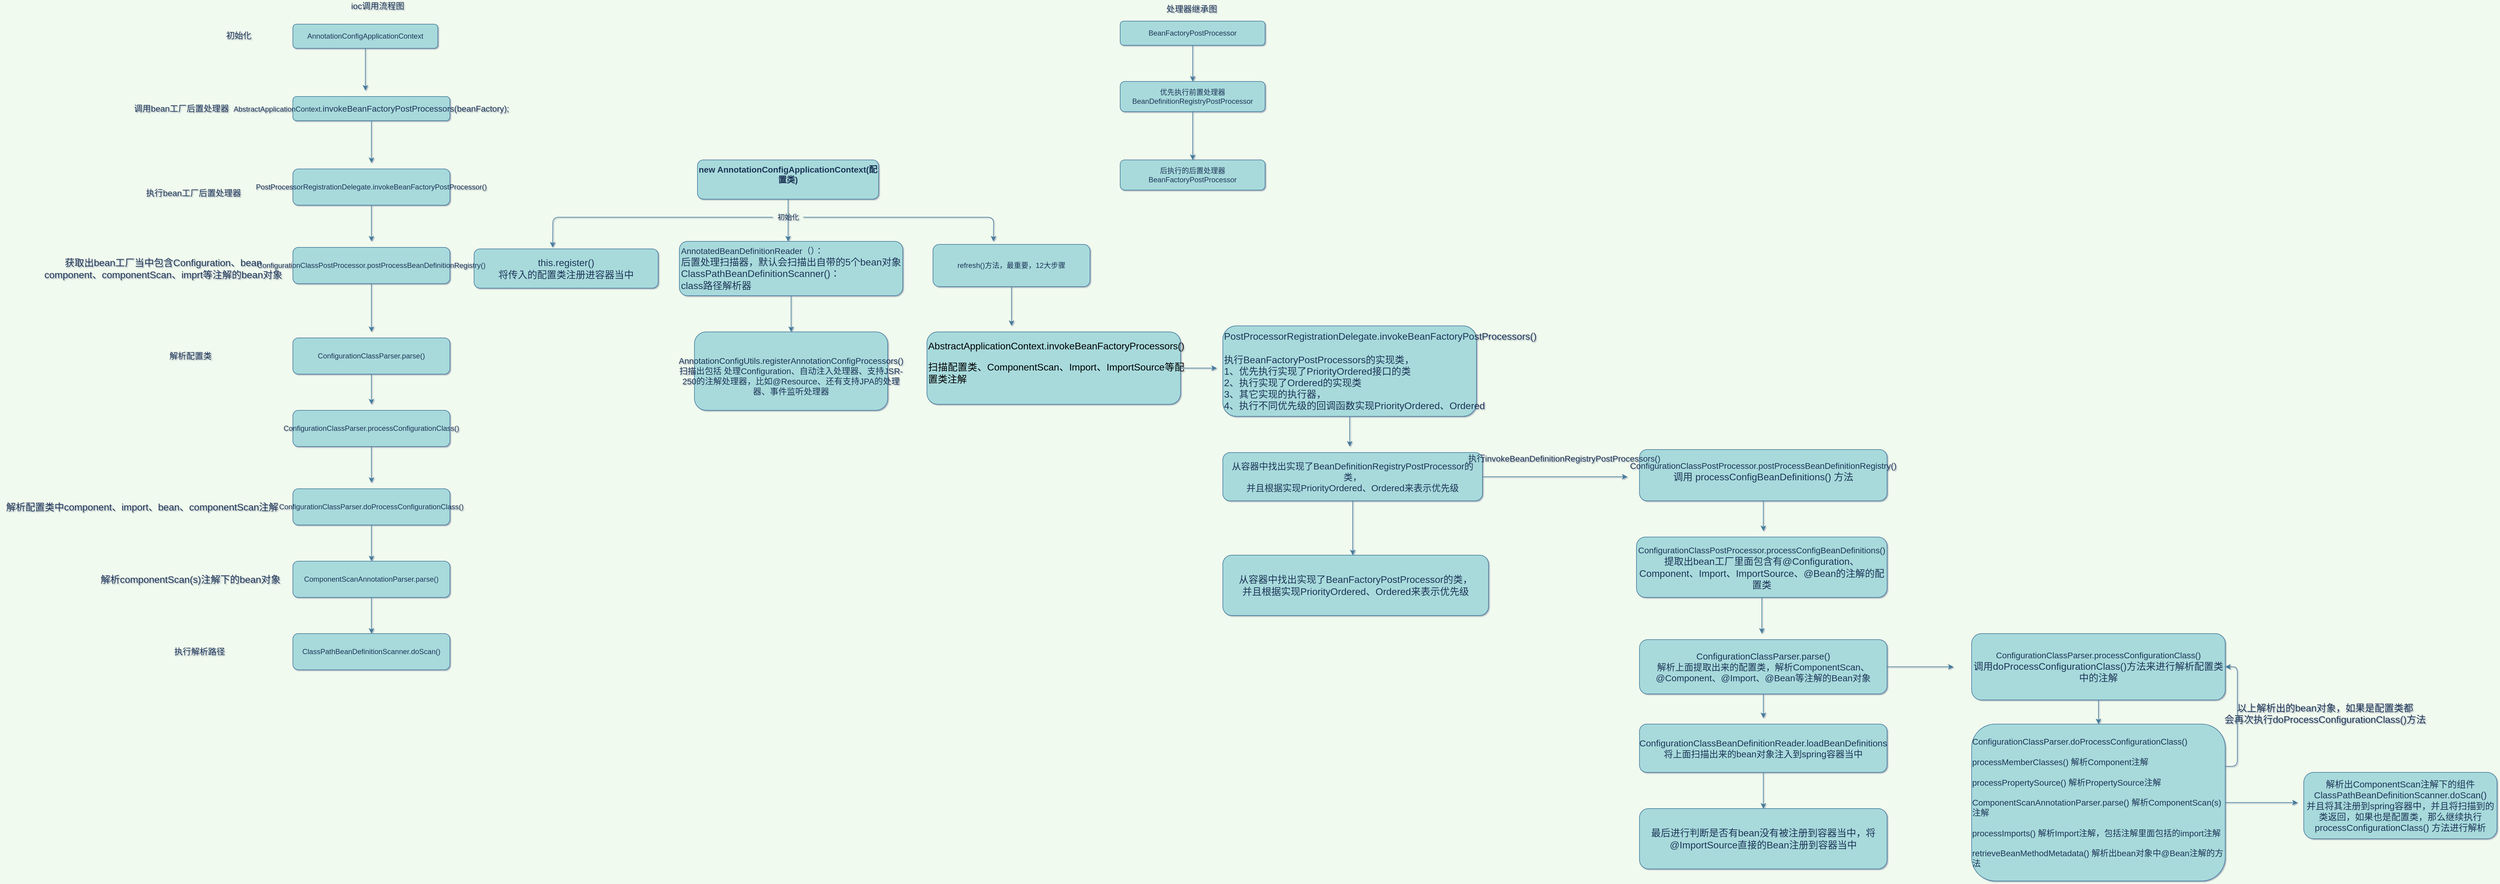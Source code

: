 <mxfile version="13.9.9" type="device"><diagram id="NQ6IeaCkyFpQ1T8XQc-k" name="第 1 页"><mxGraphModel dx="1913" dy="846" grid="1" gridSize="10" guides="1" tooltips="1" connect="1" arrows="1" fold="1" page="1" pageScale="1" pageWidth="827" pageHeight="1169" background="#F1FAEE" math="0" shadow="1"><root><mxCell id="0"/><mxCell id="1" parent="0"/><mxCell id="99-_Z5YhLS26ff8gTsU3-1" style="edgeStyle=orthogonalEdgeStyle;orthogonalLoop=1;jettySize=auto;html=1;labelBackgroundColor=#F1FAEE;strokeColor=#457B9D;fontColor=#1D3557;" parent="1" source="_Fz2WY9Dltw689KbljcK-1" edge="1"><mxGeometry relative="1" as="geometry"><mxPoint x="550" y="670" as="targetPoint"/></mxGeometry></mxCell><mxCell id="_Fz2WY9Dltw689KbljcK-1" value="&lt;font style=&quot;line-height: 120% ; font-size: 14px&quot;&gt;new AnnotationConfigApplicationContext(配置类)&lt;br&gt;&lt;br&gt;&lt;/font&gt;" style="whiteSpace=wrap;html=1;fontStyle=1;align=center;verticalAlign=middle;fillColor=#A8DADC;strokeColor=#457B9D;rounded=1;fontColor=#1D3557;" parent="1" vertex="1"><mxGeometry x="400" y="535" width="300" height="65" as="geometry"/></mxCell><mxCell id="99-_Z5YhLS26ff8gTsU3-6" style="edgeStyle=orthogonalEdgeStyle;orthogonalLoop=1;jettySize=auto;html=1;labelBackgroundColor=#F1FAEE;strokeColor=#457B9D;fontColor=#1D3557;" parent="1" source="_Fz2WY9Dltw689KbljcK-3" edge="1"><mxGeometry relative="1" as="geometry"><mxPoint x="555" y="820" as="targetPoint"/></mxGeometry></mxCell><mxCell id="_Fz2WY9Dltw689KbljcK-3" value="&lt;div style=&quot;text-align: left&quot;&gt;&lt;span&gt;&lt;font style=&quot;font-size: 14px&quot;&gt;AnnotatedBeanDefinitionReader（）：&lt;/font&gt;&lt;/span&gt;&lt;/div&gt;&lt;font size=&quot;3&quot;&gt;后置处理扫描器，默认会扫描出自带的5个bean对象&lt;/font&gt;&lt;div style=&quot;text-align: left&quot;&gt;&lt;span&gt;&lt;font size=&quot;3&quot;&gt;ClassPathBeanDefinitionScanner()：&lt;/font&gt;&lt;/span&gt;&lt;/div&gt;&lt;span&gt;&lt;div style=&quot;text-align: left&quot;&gt;&lt;span&gt;&lt;font size=&quot;3&quot;&gt;class路径解析器&lt;/font&gt;&lt;/span&gt;&lt;/div&gt;&lt;/span&gt;&lt;div style=&quot;text-align: left&quot;&gt;&lt;/div&gt;" style="whiteSpace=wrap;html=1;fillColor=#A8DADC;strokeColor=#457B9D;fontColor=#1D3557;rounded=1;" parent="1" vertex="1"><mxGeometry x="370" y="670" width="370" height="90" as="geometry"/></mxCell><mxCell id="_Fz2WY9Dltw689KbljcK-13" value="&lt;font style=&quot;font-size: 14px&quot;&gt;&lt;br&gt;&lt;span&gt;AnnotationConfigUtils.registerAnnotationConfigProcessors()&lt;/span&gt;&lt;br&gt;扫描出包括 处理Configuration、自动注入处理器、支持JSR-250的注解处理器，比如@Resource、还有支持JPA的处理器、事件监听处理器&lt;/font&gt;" style="whiteSpace=wrap;html=1;fillColor=#A8DADC;strokeColor=#457B9D;fontColor=#1D3557;rounded=1;" parent="1" vertex="1"><mxGeometry x="395" y="820" width="320" height="130" as="geometry"/></mxCell><mxCell id="_Fz2WY9Dltw689KbljcK-15" value="&lt;span style=&quot;font-size: 16px;&quot;&gt;this.register()&lt;/span&gt;&lt;br style=&quot;font-size: 16px;&quot;&gt;将传入的配置类注册进容器当中" style="whiteSpace=wrap;html=1;fillColor=#A8DADC;strokeColor=#457B9D;fontColor=#1D3557;rounded=1;fontSize=16;" parent="1" vertex="1"><mxGeometry x="30" y="682.5" width="305" height="65" as="geometry"/></mxCell><mxCell id="99-_Z5YhLS26ff8gTsU3-5" style="edgeStyle=orthogonalEdgeStyle;orthogonalLoop=1;jettySize=auto;html=1;labelBackgroundColor=#F1FAEE;strokeColor=#457B9D;fontColor=#1D3557;" parent="1" source="_Fz2WY9Dltw689KbljcK-5" edge="1"><mxGeometry relative="1" as="geometry"><mxPoint x="890" y="670" as="targetPoint"/></mxGeometry></mxCell><mxCell id="99-_Z5YhLS26ff8gTsU3-7" style="edgeStyle=orthogonalEdgeStyle;orthogonalLoop=1;jettySize=auto;html=1;labelBackgroundColor=#F1FAEE;strokeColor=#457B9D;fontColor=#1D3557;" parent="1" source="_Fz2WY9Dltw689KbljcK-5" edge="1"><mxGeometry relative="1" as="geometry"><mxPoint x="160" y="680" as="targetPoint"/></mxGeometry></mxCell><mxCell id="_Fz2WY9Dltw689KbljcK-5" value="初始化" style="text;html=1;align=center;verticalAlign=middle;resizable=0;points=[];autosize=1;fontColor=#1D3557;rounded=1;" parent="1" vertex="1"><mxGeometry x="525" y="620" width="50" height="20" as="geometry"/></mxCell><mxCell id="99-_Z5YhLS26ff8gTsU3-8" style="edgeStyle=orthogonalEdgeStyle;orthogonalLoop=1;jettySize=auto;html=1;labelBackgroundColor=#F1FAEE;strokeColor=#457B9D;fontColor=#1D3557;" parent="1" source="_Fz2WY9Dltw689KbljcK-25" edge="1"><mxGeometry relative="1" as="geometry"><mxPoint x="920" y="810" as="targetPoint"/></mxGeometry></mxCell><mxCell id="_Fz2WY9Dltw689KbljcK-25" value="&lt;font&gt;refresh()方法，最重要，12大步骤&lt;br&gt;&lt;/font&gt;" style="whiteSpace=wrap;html=1;fillColor=#A8DADC;strokeColor=#457B9D;rounded=1;fontColor=#1D3557;" parent="1" vertex="1"><mxGeometry x="790" y="675" width="260" height="70" as="geometry"/></mxCell><mxCell id="99-_Z5YhLS26ff8gTsU3-11" style="edgeStyle=orthogonalEdgeStyle;orthogonalLoop=1;jettySize=auto;html=1;labelBackgroundColor=#F1FAEE;strokeColor=#457B9D;fontColor=#1D3557;" parent="1" source="_Fz2WY9Dltw689KbljcK-27" edge="1"><mxGeometry relative="1" as="geometry"><mxPoint x="1260" y="880" as="targetPoint"/></mxGeometry></mxCell><mxCell id="_Fz2WY9Dltw689KbljcK-27" value="&lt;p style=&quot;text-align: justify ; font-size: 16px&quot;&gt;&lt;font color=&quot;#000000&quot;&gt;&lt;span style=&quot;font-size: 16px&quot;&gt;AbstractApplicationContext.invokeBeanFactoryProcessors()&lt;/span&gt;&lt;span style=&quot;font-size: 16px&quot;&gt;&lt;font style=&quot;font-size: 16px&quot;&gt;&lt;br style=&quot;font-size: 16px&quot;&gt;&lt;/font&gt;&lt;/span&gt;&lt;/font&gt;&lt;/p&gt;&lt;p style=&quot;text-align: justify ; font-size: 16px&quot;&gt;&lt;font style=&quot;font-size: 16px&quot; color=&quot;#000000&quot;&gt;&lt;span style=&quot;font-size: 16px&quot;&gt;扫描配置类、ComponentScan、Import、ImportSource等配置类注解&lt;/span&gt;&lt;/font&gt;&lt;/p&gt;&lt;div style=&quot;text-align: justify ; font-size: 16px&quot;&gt;&lt;font color=&quot;#cc7832&quot; style=&quot;font-size: 16px&quot;&gt;&lt;br style=&quot;font-size: 16px&quot;&gt;&lt;/font&gt;&lt;/div&gt;" style="whiteSpace=wrap;html=1;strokeColor=#457B9D;align=left;fillColor=#A8DADC;fontColor=#1D3557;rounded=1;verticalAlign=middle;fontSize=16;" parent="1" vertex="1"><mxGeometry x="780" y="820" width="420" height="120" as="geometry"/></mxCell><mxCell id="99-_Z5YhLS26ff8gTsU3-12" style="edgeStyle=orthogonalEdgeStyle;orthogonalLoop=1;jettySize=auto;html=1;labelBackgroundColor=#F1FAEE;strokeColor=#457B9D;fontColor=#1D3557;" parent="1" source="_Fz2WY9Dltw689KbljcK-29" edge="1"><mxGeometry relative="1" as="geometry"><mxPoint x="1480" y="1010" as="targetPoint"/></mxGeometry></mxCell><mxCell id="_Fz2WY9Dltw689KbljcK-29" value="&lt;span style=&quot;font-size: 16px; text-align: center;&quot;&gt;PostProcessorRegistrationDelegate.invokeBeanFactoryPostProcessors()&lt;br style=&quot;font-size: 16px;&quot;&gt;&lt;/span&gt;&lt;span style=&quot;font-size: 16px;&quot;&gt;&lt;br style=&quot;font-size: 16px;&quot;&gt;执行BeanFactoryPostProcessors的实现类，&lt;br style=&quot;font-size: 16px;&quot;&gt;1、优先执行实现了PriorityOrdered接口的类&lt;br style=&quot;font-size: 16px;&quot;&gt;2、执行实现了Ordered的实现类&lt;br style=&quot;font-size: 16px;&quot;&gt;&lt;div style=&quot;font-size: 16px;&quot;&gt;&lt;span style=&quot;font-size: 16px;&quot;&gt;3、其它实现的执行器，&lt;/span&gt;&lt;/div&gt;&lt;/span&gt;&lt;span style=&quot;font-size: 16px;&quot;&gt;&lt;div style=&quot;font-size: 16px;&quot;&gt;&lt;span style=&quot;font-size: 16px;&quot;&gt;4、执行不同优先级的回调函数实现PriorityOrdered、Ordered&lt;/span&gt;&lt;/div&gt;&lt;/span&gt;" style="whiteSpace=wrap;html=1;align=left;fillColor=#A8DADC;strokeColor=#457B9D;fontColor=#1D3557;rounded=1;fontSize=16;" parent="1" vertex="1"><mxGeometry x="1270" y="810" width="420" height="150" as="geometry"/></mxCell><mxCell id="99-_Z5YhLS26ff8gTsU3-13" style="edgeStyle=orthogonalEdgeStyle;orthogonalLoop=1;jettySize=auto;html=1;labelBackgroundColor=#F1FAEE;strokeColor=#457B9D;fontColor=#1D3557;" parent="1" source="_Fz2WY9Dltw689KbljcK-31" edge="1"><mxGeometry relative="1" as="geometry"><mxPoint x="1940" y="1060" as="targetPoint"/></mxGeometry></mxCell><mxCell id="99-_Z5YhLS26ff8gTsU3-28" style="edgeStyle=orthogonalEdgeStyle;orthogonalLoop=1;jettySize=auto;html=1;labelBackgroundColor=#F1FAEE;strokeColor=#457B9D;fontColor=#1D3557;" parent="1" source="_Fz2WY9Dltw689KbljcK-31" edge="1"><mxGeometry relative="1" as="geometry"><mxPoint x="1485" y="1190.0" as="targetPoint"/></mxGeometry></mxCell><mxCell id="_Fz2WY9Dltw689KbljcK-31" value="&lt;span style=&quot;font-size: 15px;&quot;&gt;从容器中找出实现了BeanDefinitionRegistryPostProcessor的类，&lt;br style=&quot;font-size: 15px;&quot;&gt;并且根据实现PriorityOrdered、Ordered来表示优先级&lt;br style=&quot;font-size: 15px;&quot;&gt;&lt;/span&gt;" style="whiteSpace=wrap;html=1;fillColor=#A8DADC;strokeColor=#457B9D;fontColor=#1D3557;rounded=1;fontSize=15;" parent="1" vertex="1"><mxGeometry x="1270" y="1020" width="430" height="80" as="geometry"/></mxCell><mxCell id="99-_Z5YhLS26ff8gTsU3-15" style="edgeStyle=orthogonalEdgeStyle;orthogonalLoop=1;jettySize=auto;html=1;labelBackgroundColor=#F1FAEE;strokeColor=#457B9D;fontColor=#1D3557;" parent="1" source="_Fz2WY9Dltw689KbljcK-35" edge="1"><mxGeometry relative="1" as="geometry"><mxPoint x="2165" y="1150" as="targetPoint"/></mxGeometry></mxCell><mxCell id="_Fz2WY9Dltw689KbljcK-35" value="&lt;span&gt;&lt;font style=&quot;font-size: 14px&quot;&gt;ConfigurationClassPostProcessor.postProcessBeanDefinitionRegistry()&lt;/font&gt;&lt;/span&gt;&lt;span&gt;&lt;font size=&quot;3&quot;&gt;&lt;br&gt;调用 processConfigBeanDefinitions() 方法&lt;/font&gt;&lt;br&gt;&lt;br&gt;&lt;/span&gt;" style="whiteSpace=wrap;html=1;fillColor=#A8DADC;strokeColor=#457B9D;fontColor=#1D3557;rounded=1;" parent="1" vertex="1"><mxGeometry x="1960" y="1015" width="410" height="85" as="geometry"/></mxCell><mxCell id="99-_Z5YhLS26ff8gTsU3-16" style="edgeStyle=orthogonalEdgeStyle;orthogonalLoop=1;jettySize=auto;html=1;labelBackgroundColor=#F1FAEE;strokeColor=#457B9D;fontColor=#1D3557;" parent="1" source="_Fz2WY9Dltw689KbljcK-37" edge="1"><mxGeometry relative="1" as="geometry"><mxPoint x="2162.5" y="1320" as="targetPoint"/></mxGeometry></mxCell><mxCell id="_Fz2WY9Dltw689KbljcK-37" value="&lt;span&gt;&lt;font style=&quot;font-size: 14px&quot;&gt;ConfigurationClassPostProcessor.processConfigBeanDefinitions()&lt;/font&gt;&lt;/span&gt;&lt;span&gt;&lt;font size=&quot;3&quot;&gt;&lt;br&gt;提取出bean工厂里面包含有@Configuration、Component、Import、ImportSource、@Bean的注解的配置类&lt;/font&gt;&lt;br&gt;&lt;/span&gt;" style="whiteSpace=wrap;html=1;fillColor=#A8DADC;strokeColor=#457B9D;fontColor=#1D3557;rounded=1;" parent="1" vertex="1"><mxGeometry x="1955" y="1160" width="415" height="100" as="geometry"/></mxCell><mxCell id="99-_Z5YhLS26ff8gTsU3-17" style="edgeStyle=orthogonalEdgeStyle;orthogonalLoop=1;jettySize=auto;html=1;labelBackgroundColor=#F1FAEE;strokeColor=#457B9D;fontColor=#1D3557;" parent="1" source="_Fz2WY9Dltw689KbljcK-39" edge="1"><mxGeometry relative="1" as="geometry"><mxPoint x="2165" y="1460" as="targetPoint"/></mxGeometry></mxCell><mxCell id="99-_Z5YhLS26ff8gTsU3-19" style="edgeStyle=orthogonalEdgeStyle;orthogonalLoop=1;jettySize=auto;html=1;labelBackgroundColor=#F1FAEE;strokeColor=#457B9D;fontColor=#1D3557;" parent="1" source="_Fz2WY9Dltw689KbljcK-39" edge="1"><mxGeometry relative="1" as="geometry"><mxPoint x="2480" y="1375" as="targetPoint"/></mxGeometry></mxCell><mxCell id="_Fz2WY9Dltw689KbljcK-39" value="&lt;span style=&quot;font-size: 15px;&quot;&gt;&lt;font style=&quot;font-size: 15px;&quot;&gt;ConfigurationClassParser.parse()&lt;br style=&quot;font-size: 15px;&quot;&gt;&lt;/font&gt;&lt;/span&gt;&lt;span style=&quot;font-size: 15px;&quot;&gt;&lt;font style=&quot;font-size: 15px;&quot;&gt;解析上面提取出来的配置类，解析ComponentScan、@Component、@Import、@Bean等注解的Bean对象&lt;/font&gt;&lt;br style=&quot;font-size: 15px;&quot;&gt;&lt;/span&gt;" style="whiteSpace=wrap;html=1;fillColor=#A8DADC;strokeColor=#457B9D;fontColor=#1D3557;rounded=1;fontSize=15;" parent="1" vertex="1"><mxGeometry x="1960" y="1330" width="410" height="90" as="geometry"/></mxCell><mxCell id="99-_Z5YhLS26ff8gTsU3-21" style="edgeStyle=orthogonalEdgeStyle;orthogonalLoop=1;jettySize=auto;html=1;entryX=0.5;entryY=0;entryDx=0;entryDy=0;labelBackgroundColor=#F1FAEE;strokeColor=#457B9D;fontColor=#1D3557;" parent="1" source="_Fz2WY9Dltw689KbljcK-41" target="_Fz2WY9Dltw689KbljcK-62" edge="1"><mxGeometry relative="1" as="geometry"/></mxCell><mxCell id="_Fz2WY9Dltw689KbljcK-41" value="&lt;font style=&quot;font-size: 14px&quot;&gt;ConfigurationClassParser.processConfigurationClass()&lt;br&gt;&lt;/font&gt;&lt;span&gt;&lt;font size=&quot;3&quot;&gt;调用doProcessConfigurationClass()方法来进行解析配置类中的注解&lt;/font&gt;&lt;br&gt;&lt;/span&gt;" style="whiteSpace=wrap;html=1;fillColor=#A8DADC;strokeColor=#457B9D;fontColor=#1D3557;rounded=1;" parent="1" vertex="1"><mxGeometry x="2510" y="1320" width="420" height="110" as="geometry"/></mxCell><mxCell id="99-_Z5YhLS26ff8gTsU3-20" style="edgeStyle=orthogonalEdgeStyle;orthogonalLoop=1;jettySize=auto;html=1;entryX=1;entryY=0.5;entryDx=0;entryDy=0;labelBackgroundColor=#F1FAEE;strokeColor=#457B9D;fontColor=#1D3557;" parent="1" source="_Fz2WY9Dltw689KbljcK-62" target="_Fz2WY9Dltw689KbljcK-41" edge="1"><mxGeometry relative="1" as="geometry"><Array as="points"><mxPoint x="2950" y="1540"/><mxPoint x="2950" y="1375"/></Array></mxGeometry></mxCell><mxCell id="99-_Z5YhLS26ff8gTsU3-24" style="edgeStyle=orthogonalEdgeStyle;orthogonalLoop=1;jettySize=auto;html=1;labelBackgroundColor=#F1FAEE;strokeColor=#457B9D;fontColor=#1D3557;" parent="1" source="_Fz2WY9Dltw689KbljcK-62" edge="1"><mxGeometry relative="1" as="geometry"><mxPoint x="3050" y="1600" as="targetPoint"/></mxGeometry></mxCell><mxCell id="_Fz2WY9Dltw689KbljcK-62" value="&lt;div style=&quot;text-align: left ; font-size: 14px&quot;&gt;&lt;span style=&quot;font-size: 14px ; font-family: &amp;#34;helvetica&amp;#34;&quot;&gt;ConfigurationClassParser.doProcessConfigurationClass()&lt;/span&gt;&lt;/div&gt;&lt;div style=&quot;text-align: left ; font-size: 14px&quot;&gt;&lt;span style=&quot;font-size: 14px ; font-family: &amp;#34;helvetica&amp;#34;&quot;&gt;&lt;br style=&quot;font-size: 14px&quot;&gt;&lt;/span&gt;&lt;/div&gt;&lt;div style=&quot;text-align: left ; font-size: 14px&quot;&gt;&lt;span style=&quot;font-size: 14px ; font-family: &amp;#34;helvetica&amp;#34;&quot;&gt;processMemberClasses() 解析Component注解&lt;/span&gt;&lt;/div&gt;&lt;div style=&quot;text-align: left ; font-size: 14px&quot;&gt;&lt;span style=&quot;font-size: 14px ; font-family: &amp;#34;helvetica&amp;#34;&quot;&gt;&lt;br style=&quot;font-size: 14px&quot;&gt;&lt;/span&gt;&lt;/div&gt;&lt;div style=&quot;text-align: left ; font-size: 14px&quot;&gt;&lt;span style=&quot;font-size: 14px ; font-family: &amp;#34;helvetica&amp;#34;&quot;&gt;processPropertySource() 解析PropertySource注解&lt;/span&gt;&lt;/div&gt;&lt;div style=&quot;text-align: left ; font-size: 14px&quot;&gt;&lt;span style=&quot;font-size: 14px ; font-family: &amp;#34;helvetica&amp;#34;&quot;&gt;&lt;br style=&quot;font-size: 14px&quot;&gt;&lt;/span&gt;&lt;/div&gt;&lt;div style=&quot;text-align: left ; font-size: 14px&quot;&gt;&lt;span style=&quot;font-size: 14px ; font-family: &amp;#34;helvetica&amp;#34;&quot;&gt;ComponentScanAnnotationParser.parse() 解析ComponentScan(s)注解&lt;/span&gt;&lt;/div&gt;&lt;div style=&quot;text-align: left ; font-size: 14px&quot;&gt;&lt;span style=&quot;font-size: 14px ; font-family: &amp;#34;helvetica&amp;#34;&quot;&gt;&lt;br style=&quot;font-size: 14px&quot;&gt;&lt;/span&gt;&lt;/div&gt;&lt;div style=&quot;text-align: left ; font-size: 14px&quot;&gt;&lt;span style=&quot;font-size: 14px ; font-family: &amp;#34;helvetica&amp;#34;&quot;&gt;processImports() 解析Import注解，包括注解里面包括的import注解&lt;/span&gt;&lt;br style=&quot;font-size: 14px&quot;&gt;&lt;/div&gt;&lt;div style=&quot;text-align: left ; font-size: 14px&quot;&gt;&lt;span style=&quot;font-size: 14px ; font-family: &amp;#34;helvetica&amp;#34;&quot;&gt;&lt;br style=&quot;font-size: 14px&quot;&gt;&lt;/span&gt;&lt;/div&gt;&lt;div style=&quot;text-align: left ; font-size: 14px&quot;&gt;&lt;span style=&quot;font-size: 14px&quot;&gt;&lt;font face=&quot;helvetica&quot; style=&quot;font-size: 14px&quot;&gt;&lt;span style=&quot;font-size: 14px&quot;&gt;retrieveBeanMethodMetadata() 解析出bean对象中@Bean注解的方法&lt;/span&gt;&lt;/font&gt;&lt;/span&gt;&lt;/div&gt;" style="whiteSpace=wrap;html=1;fillColor=#A8DADC;strokeColor=#457B9D;fontColor=#1D3557;rounded=1;fontSize=14;" parent="1" vertex="1"><mxGeometry x="2510" y="1470" width="420" height="260" as="geometry"/></mxCell><mxCell id="99-_Z5YhLS26ff8gTsU3-18" style="edgeStyle=orthogonalEdgeStyle;orthogonalLoop=1;jettySize=auto;html=1;entryX=0.5;entryY=0;entryDx=0;entryDy=0;labelBackgroundColor=#F1FAEE;strokeColor=#457B9D;fontColor=#1D3557;" parent="1" source="_Fz2WY9Dltw689KbljcK-77" target="_Fz2WY9Dltw689KbljcK-80" edge="1"><mxGeometry relative="1" as="geometry"/></mxCell><mxCell id="_Fz2WY9Dltw689KbljcK-77" value="&lt;span style=&quot;font-size: 15px;&quot;&gt;ConfigurationClassBeanDefinitionReader.loadBeanDefinitions&lt;br style=&quot;font-size: 15px;&quot;&gt;&lt;/span&gt;&lt;span style=&quot;font-size: 15px;&quot;&gt;将上面扫描出来的bean对象注入到spring容器当中&lt;br style=&quot;font-size: 15px;&quot;&gt;&lt;/span&gt;" style="whiteSpace=wrap;html=1;fillColor=#A8DADC;strokeColor=#457B9D;fontColor=#1D3557;rounded=1;fontSize=15;" parent="1" vertex="1"><mxGeometry x="1960" y="1470" width="410" height="80" as="geometry"/></mxCell><mxCell id="_Fz2WY9Dltw689KbljcK-80" value="&lt;span style=&quot;font-size: 16px;&quot;&gt;最后进行判断是否有bean没有被注册到容器当中，将@ImportSource直接的Bean注册到容器当中&lt;br style=&quot;font-size: 16px;&quot;&gt;&lt;/span&gt;" style="whiteSpace=wrap;html=1;fillColor=#A8DADC;strokeColor=#457B9D;fontColor=#1D3557;rounded=1;fontSize=16;" parent="1" vertex="1"><mxGeometry x="1960" y="1610" width="410" height="100" as="geometry"/></mxCell><mxCell id="99-_Z5YhLS26ff8gTsU3-26" style="edgeStyle=orthogonalEdgeStyle;orthogonalLoop=1;jettySize=auto;html=1;labelBackgroundColor=#F1FAEE;strokeColor=#457B9D;fontColor=#1D3557;" parent="1" source="PdfC0LLTpXP564jbun2s-30" edge="1"><mxGeometry relative="1" as="geometry"><mxPoint x="1220" y="405" as="targetPoint"/></mxGeometry></mxCell><mxCell id="PdfC0LLTpXP564jbun2s-30" value="BeanFactoryPostProcessor" style="whiteSpace=wrap;html=1;fillColor=#A8DADC;strokeColor=#457B9D;fontColor=#1D3557;rounded=1;" parent="1" vertex="1"><mxGeometry x="1100" y="305" width="240" height="40" as="geometry"/></mxCell><mxCell id="99-_Z5YhLS26ff8gTsU3-14" value="执行invokeBeanDefinitionRegistryPostProcessors()" style="text;html=1;align=center;verticalAlign=middle;resizable=0;points=[];autosize=1;fontColor=#1D3557;rounded=1;fontSize=14;" parent="1" vertex="1"><mxGeometry x="1670" y="1020" width="330" height="20" as="geometry"/></mxCell><mxCell id="99-_Z5YhLS26ff8gTsU3-23" value="&lt;br&gt;&lt;span style=&quot;font-size: medium ; text-align: left&quot;&gt;以上解析出的bean对象，如果是配置类都&lt;br&gt;会再次执行doProcessConfigurationClass()方法&lt;/span&gt;" style="text;html=1;align=center;verticalAlign=middle;resizable=0;points=[];autosize=1;fontColor=#1D3557;rounded=1;" parent="1" vertex="1"><mxGeometry x="2920" y="1420" width="350" height="50" as="geometry"/></mxCell><mxCell id="99-_Z5YhLS26ff8gTsU3-25" value="解析出ComponentScan注解下的组件ClassPathBeanDefinitionScanner.doScan()&lt;br style=&quot;font-size: 15px;&quot;&gt;并且将其注册到spring容器中，并且将扫描到的类返回，如果也是配置类，那么继续执行processConfigurationClass() 方法进行解析" style="whiteSpace=wrap;html=1;fillColor=#A8DADC;strokeColor=#457B9D;fontColor=#1D3557;rounded=1;fontSize=15;" parent="1" vertex="1"><mxGeometry x="3060" y="1550" width="320" height="110" as="geometry"/></mxCell><mxCell id="99-_Z5YhLS26ff8gTsU3-30" style="edgeStyle=orthogonalEdgeStyle;orthogonalLoop=1;jettySize=auto;html=1;labelBackgroundColor=#F1FAEE;strokeColor=#457B9D;fontColor=#1D3557;" parent="1" source="99-_Z5YhLS26ff8gTsU3-27" edge="1"><mxGeometry relative="1" as="geometry"><mxPoint x="1220" y="535" as="targetPoint"/></mxGeometry></mxCell><mxCell id="99-_Z5YhLS26ff8gTsU3-27" value="优先执行前置处理器&lt;br&gt;BeanDefinitionRegistryPostProcessor" style="whiteSpace=wrap;html=1;fillColor=#A8DADC;strokeColor=#457B9D;fontColor=#1D3557;rounded=1;" parent="1" vertex="1"><mxGeometry x="1100" y="405" width="240" height="50" as="geometry"/></mxCell><mxCell id="99-_Z5YhLS26ff8gTsU3-29" value="&lt;span style=&quot;font-size: 16px;&quot;&gt;从容器中找出实现了BeanFactoryPostProcessor的类，&lt;/span&gt;&lt;br style=&quot;font-size: 16px;&quot;&gt;&lt;span style=&quot;font-size: 16px;&quot;&gt;并且根据实现PriorityOrdered、Ordered来表示优先级&lt;/span&gt;" style="whiteSpace=wrap;html=1;fillColor=#A8DADC;strokeColor=#457B9D;fontColor=#1D3557;rounded=1;fontSize=16;" parent="1" vertex="1"><mxGeometry x="1270" y="1190" width="440" height="100" as="geometry"/></mxCell><mxCell id="99-_Z5YhLS26ff8gTsU3-31" value="后执行的后置处理器&lt;br&gt;BeanFactoryPostProcessor" style="whiteSpace=wrap;html=1;fillColor=#A8DADC;strokeColor=#457B9D;fontColor=#1D3557;rounded=1;" parent="1" vertex="1"><mxGeometry x="1100" y="535" width="240" height="50" as="geometry"/></mxCell><mxCell id="99-_Z5YhLS26ff8gTsU3-40" style="edgeStyle=orthogonalEdgeStyle;orthogonalLoop=1;jettySize=auto;html=1;labelBackgroundColor=#F1FAEE;strokeColor=#457B9D;fontColor=#1D3557;" parent="1" source="99-_Z5YhLS26ff8gTsU3-33" edge="1"><mxGeometry relative="1" as="geometry"><mxPoint x="-150" y="420" as="targetPoint"/></mxGeometry></mxCell><mxCell id="99-_Z5YhLS26ff8gTsU3-33" value="AnnotationConfigApplicationContext" style="whiteSpace=wrap;html=1;fillColor=#A8DADC;strokeColor=#457B9D;fontColor=#1D3557;rounded=1;" parent="1" vertex="1"><mxGeometry x="-270" y="310" width="240" height="40" as="geometry"/></mxCell><mxCell id="99-_Z5YhLS26ff8gTsU3-34" value="&lt;font style=&quot;font-size: 14px&quot;&gt;处理器继承图&lt;/font&gt;" style="text;html=1;align=center;verticalAlign=middle;resizable=0;points=[];autosize=1;fontColor=#1D3557;rounded=1;" parent="1" vertex="1"><mxGeometry x="1168" y="275" width="100" height="20" as="geometry"/></mxCell><mxCell id="99-_Z5YhLS26ff8gTsU3-35" value="&lt;font style=&quot;font-size: 14px&quot;&gt;ioc调用流程图&lt;/font&gt;" style="text;html=1;align=center;verticalAlign=middle;resizable=0;points=[];autosize=1;fontColor=#1D3557;rounded=1;" parent="1" vertex="1"><mxGeometry x="-180" y="270" width="100" height="20" as="geometry"/></mxCell><mxCell id="99-_Z5YhLS26ff8gTsU3-43" style="edgeStyle=orthogonalEdgeStyle;orthogonalLoop=1;jettySize=auto;html=1;labelBackgroundColor=#F1FAEE;strokeColor=#457B9D;fontColor=#1D3557;" parent="1" source="99-_Z5YhLS26ff8gTsU3-39" edge="1"><mxGeometry relative="1" as="geometry"><mxPoint x="-140" y="540" as="targetPoint"/></mxGeometry></mxCell><mxCell id="99-_Z5YhLS26ff8gTsU3-39" value="AbstractApplicationContext.&lt;span style=&quot;font-size: 14px&quot;&gt;invokeBeanFactoryPostProcessors(beanFactory);&lt;/span&gt;" style="whiteSpace=wrap;html=1;fillColor=#A8DADC;strokeColor=#457B9D;fontColor=#1D3557;rounded=1;" parent="1" vertex="1"><mxGeometry x="-270" y="430" width="260" height="40" as="geometry"/></mxCell><mxCell id="99-_Z5YhLS26ff8gTsU3-44" style="edgeStyle=orthogonalEdgeStyle;orthogonalLoop=1;jettySize=auto;html=1;labelBackgroundColor=#F1FAEE;strokeColor=#457B9D;fontColor=#1D3557;" parent="1" source="99-_Z5YhLS26ff8gTsU3-42" edge="1"><mxGeometry relative="1" as="geometry"><mxPoint x="-140" y="670" as="targetPoint"/></mxGeometry></mxCell><mxCell id="99-_Z5YhLS26ff8gTsU3-42" value="PostProcessorRegistrationDelegate.invokeBeanFactoryPostProcessor()" style="whiteSpace=wrap;html=1;fillColor=#A8DADC;strokeColor=#457B9D;fontColor=#1D3557;rounded=1;" parent="1" vertex="1"><mxGeometry x="-270" y="550" width="260" height="60" as="geometry"/></mxCell><mxCell id="99-_Z5YhLS26ff8gTsU3-46" style="edgeStyle=orthogonalEdgeStyle;orthogonalLoop=1;jettySize=auto;html=1;labelBackgroundColor=#F1FAEE;strokeColor=#457B9D;fontColor=#1D3557;" parent="1" source="99-_Z5YhLS26ff8gTsU3-45" edge="1"><mxGeometry relative="1" as="geometry"><mxPoint x="-140" y="820" as="targetPoint"/></mxGeometry></mxCell><mxCell id="99-_Z5YhLS26ff8gTsU3-45" value="ConfigurationClassPostProcessor.postProcessBeanDefinitionRegistry()" style="whiteSpace=wrap;html=1;fillColor=#A8DADC;strokeColor=#457B9D;fontColor=#1D3557;rounded=1;" parent="1" vertex="1"><mxGeometry x="-270" y="680" width="260" height="60" as="geometry"/></mxCell><mxCell id="99-_Z5YhLS26ff8gTsU3-49" style="edgeStyle=orthogonalEdgeStyle;orthogonalLoop=1;jettySize=auto;html=1;labelBackgroundColor=#F1FAEE;strokeColor=#457B9D;fontColor=#1D3557;" parent="1" source="99-_Z5YhLS26ff8gTsU3-47" edge="1"><mxGeometry relative="1" as="geometry"><mxPoint x="-140" y="940" as="targetPoint"/></mxGeometry></mxCell><mxCell id="99-_Z5YhLS26ff8gTsU3-47" value="ConfigurationClassParser.parse()" style="whiteSpace=wrap;html=1;fillColor=#A8DADC;strokeColor=#457B9D;fontColor=#1D3557;rounded=1;" parent="1" vertex="1"><mxGeometry x="-270" y="830" width="260" height="60" as="geometry"/></mxCell><mxCell id="99-_Z5YhLS26ff8gTsU3-51" style="edgeStyle=orthogonalEdgeStyle;orthogonalLoop=1;jettySize=auto;html=1;labelBackgroundColor=#F1FAEE;strokeColor=#457B9D;fontColor=#1D3557;" parent="1" source="99-_Z5YhLS26ff8gTsU3-48" edge="1"><mxGeometry relative="1" as="geometry"><mxPoint x="-140" y="1070" as="targetPoint"/></mxGeometry></mxCell><mxCell id="99-_Z5YhLS26ff8gTsU3-48" value="ConfigurationClassParser.processConfigurationClass()" style="whiteSpace=wrap;html=1;fillColor=#A8DADC;strokeColor=#457B9D;fontColor=#1D3557;rounded=1;" parent="1" vertex="1"><mxGeometry x="-270" y="950" width="260" height="60" as="geometry"/></mxCell><mxCell id="99-_Z5YhLS26ff8gTsU3-52" style="edgeStyle=orthogonalEdgeStyle;orthogonalLoop=1;jettySize=auto;html=1;labelBackgroundColor=#F1FAEE;strokeColor=#457B9D;fontColor=#1D3557;" parent="1" source="99-_Z5YhLS26ff8gTsU3-50" edge="1"><mxGeometry relative="1" as="geometry"><mxPoint x="-140" y="1200" as="targetPoint"/></mxGeometry></mxCell><mxCell id="99-_Z5YhLS26ff8gTsU3-50" value="ConfigurationClassParser.doProcessConfigurationClass()" style="whiteSpace=wrap;html=1;fillColor=#A8DADC;strokeColor=#457B9D;fontColor=#1D3557;rounded=1;" parent="1" vertex="1"><mxGeometry x="-270" y="1080" width="260" height="60" as="geometry"/></mxCell><mxCell id="99-_Z5YhLS26ff8gTsU3-55" style="edgeStyle=orthogonalEdgeStyle;orthogonalLoop=1;jettySize=auto;html=1;entryX=0.5;entryY=0;entryDx=0;entryDy=0;labelBackgroundColor=#F1FAEE;strokeColor=#457B9D;fontColor=#1D3557;" parent="1" source="99-_Z5YhLS26ff8gTsU3-53" target="99-_Z5YhLS26ff8gTsU3-54" edge="1"><mxGeometry relative="1" as="geometry"/></mxCell><mxCell id="99-_Z5YhLS26ff8gTsU3-53" value="ComponentScanAnnotationParser.parse()" style="whiteSpace=wrap;html=1;fillColor=#A8DADC;strokeColor=#457B9D;fontColor=#1D3557;rounded=1;" parent="1" vertex="1"><mxGeometry x="-270" y="1200" width="260" height="60" as="geometry"/></mxCell><mxCell id="99-_Z5YhLS26ff8gTsU3-54" value="ClassPathBeanDefinitionScanner.doScan()" style="whiteSpace=wrap;html=1;fillColor=#A8DADC;strokeColor=#457B9D;fontColor=#1D3557;rounded=1;" parent="1" vertex="1"><mxGeometry x="-270" y="1320" width="260" height="60" as="geometry"/></mxCell><mxCell id="99-_Z5YhLS26ff8gTsU3-56" value="初始化" style="text;html=1;align=center;verticalAlign=middle;resizable=0;points=[];autosize=1;fontColor=#1D3557;rounded=1;fontSize=14;" parent="1" vertex="1"><mxGeometry x="-390" y="319" width="60" height="20" as="geometry"/></mxCell><mxCell id="99-_Z5YhLS26ff8gTsU3-57" value="调用bean工厂后置处理器" style="text;html=1;align=center;verticalAlign=middle;resizable=0;points=[];autosize=1;fontColor=#1D3557;rounded=1;fontSize=14;" parent="1" vertex="1"><mxGeometry x="-540" y="440" width="170" height="20" as="geometry"/></mxCell><mxCell id="99-_Z5YhLS26ff8gTsU3-58" value="执行bean工厂后置处理器" style="text;html=1;align=center;verticalAlign=middle;resizable=0;points=[];autosize=1;fontColor=#1D3557;rounded=1;fontSize=14;" parent="1" vertex="1"><mxGeometry x="-520" y="580" width="170" height="20" as="geometry"/></mxCell><mxCell id="99-_Z5YhLS26ff8gTsU3-59" value="获取出bean工厂当中包含Configuration、bean&lt;br style=&quot;font-size: 16px;&quot;&gt;component、componentScan、imprt等注解的bean对象" style="text;html=1;align=center;verticalAlign=middle;resizable=0;points=[];autosize=1;fontColor=#1D3557;rounded=1;fontSize=16;" parent="1" vertex="1"><mxGeometry x="-690" y="695" width="410" height="40" as="geometry"/></mxCell><mxCell id="99-_Z5YhLS26ff8gTsU3-60" value="解析配置类" style="text;html=1;align=center;verticalAlign=middle;resizable=0;points=[];autosize=1;fontColor=#1D3557;rounded=1;fontSize=14;" parent="1" vertex="1"><mxGeometry x="-485" y="850" width="90" height="20" as="geometry"/></mxCell><mxCell id="99-_Z5YhLS26ff8gTsU3-62" value="解析配置类中component、import、bean、componentScan注解" style="text;html=1;align=center;verticalAlign=middle;resizable=0;points=[];autosize=1;fontColor=#1D3557;rounded=1;fontSize=16;" parent="1" vertex="1"><mxGeometry x="-755" y="1100" width="470" height="20" as="geometry"/></mxCell><mxCell id="99-_Z5YhLS26ff8gTsU3-63" value="解析componentScan(s)注解下的bean对象" style="text;html=1;align=center;verticalAlign=middle;resizable=0;points=[];autosize=1;fontColor=#1D3557;rounded=1;fontSize=16;" parent="1" vertex="1"><mxGeometry x="-595" y="1220" width="310" height="20" as="geometry"/></mxCell><mxCell id="99-_Z5YhLS26ff8gTsU3-64" value="执行解析路径" style="text;html=1;align=center;verticalAlign=middle;resizable=0;points=[];autosize=1;fontColor=#1D3557;rounded=1;fontSize=14;" parent="1" vertex="1"><mxGeometry x="-475" y="1340" width="100" height="20" as="geometry"/></mxCell></root></mxGraphModel></diagram></mxfile>